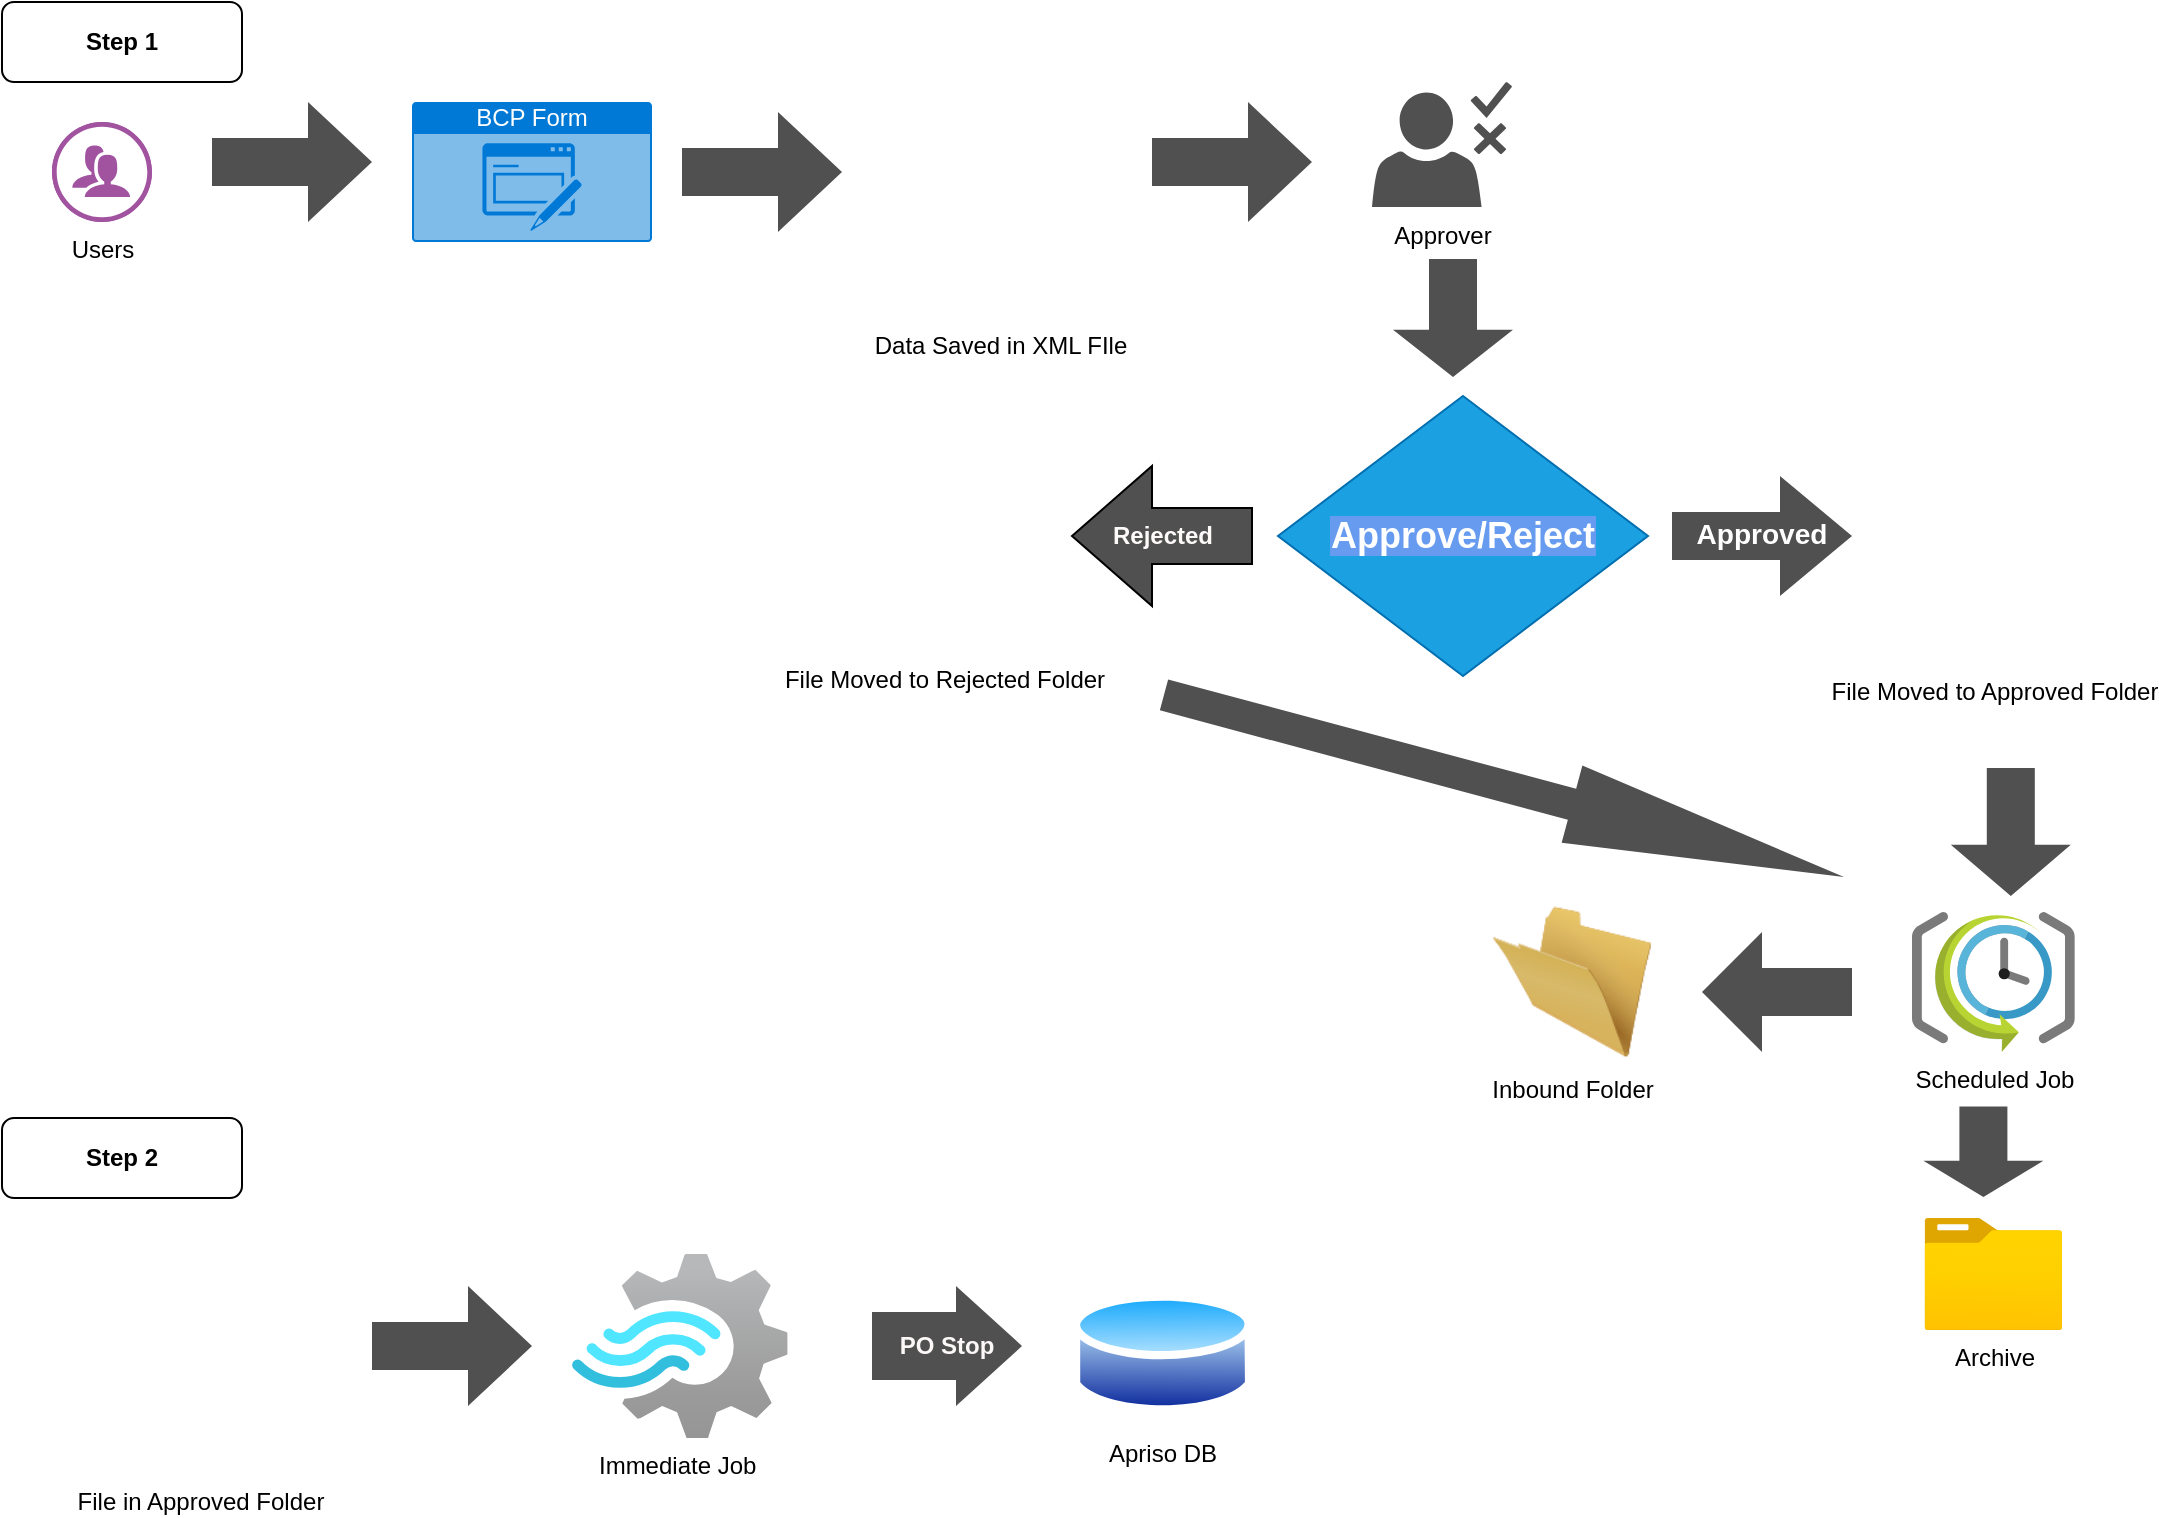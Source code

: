 <mxfile version="26.0.10" pages="2">
  <diagram name="Page-1" id="nBhH25VhKMmMvL3l0HT1">
    <mxGraphModel dx="1426" dy="781" grid="1" gridSize="10" guides="1" tooltips="1" connect="1" arrows="1" fold="1" page="1" pageScale="1" pageWidth="1169" pageHeight="827" math="0" shadow="0">
      <root>
        <mxCell id="0" />
        <mxCell id="1" parent="0" />
        <mxCell id="TdxjPuL3g79mjsh6RT93-1" value="Users" style="verticalLabelPosition=bottom;sketch=0;html=1;fillColor=#A153A0;strokeColor=#ffffff;verticalAlign=top;align=center;points=[[0,0.5,0],[0.125,0.25,0],[0.25,0,0],[0.5,0,0],[0.75,0,0],[0.875,0.25,0],[1,0.5,0],[0.875,0.75,0],[0.75,1,0],[0.5,1,0],[0.125,0.75,0]];pointerEvents=1;shape=mxgraph.cisco_safe.compositeIcon;bgIcon=ellipse;resIcon=mxgraph.cisco_safe.design.users;" vertex="1" parent="1">
          <mxGeometry x="60" y="102" width="50" height="50" as="geometry" />
        </mxCell>
        <mxCell id="TdxjPuL3g79mjsh6RT93-2" value="BCP Form" style="html=1;whiteSpace=wrap;strokeColor=none;fillColor=#0079D6;labelPosition=center;verticalLabelPosition=middle;verticalAlign=top;align=center;fontSize=12;outlineConnect=0;spacingTop=-6;fontColor=#FFFFFF;sketch=0;shape=mxgraph.sitemap.form;" vertex="1" parent="1">
          <mxGeometry x="240" y="92" width="120" height="70" as="geometry" />
        </mxCell>
        <mxCell id="TdxjPuL3g79mjsh6RT93-4" value="Approver" style="sketch=0;pointerEvents=1;shadow=0;dashed=0;html=1;strokeColor=none;fillColor=#505050;labelPosition=center;verticalLabelPosition=bottom;verticalAlign=top;outlineConnect=0;align=center;shape=mxgraph.office.users.approver;" vertex="1" parent="1">
          <mxGeometry x="720" y="82" width="70" height="62.5" as="geometry" />
        </mxCell>
        <mxCell id="TdxjPuL3g79mjsh6RT93-9" value="" style="shape=singleArrow;whiteSpace=wrap;html=1;arrowWidth=0.4;arrowSize=0.4;verticalAlign=top;fillColor=#505050;strokeColor=none;sketch=0;pointerEvents=1;shadow=0;dashed=0;" vertex="1" parent="1">
          <mxGeometry x="375" y="97" width="80" height="60" as="geometry" />
        </mxCell>
        <mxCell id="TdxjPuL3g79mjsh6RT93-10" value="" style="shape=singleArrow;whiteSpace=wrap;html=1;arrowWidth=0.4;arrowSize=0.4;verticalAlign=top;fillColor=#505050;strokeColor=none;sketch=0;pointerEvents=1;shadow=0;dashed=0;" vertex="1" parent="1">
          <mxGeometry x="140" y="92" width="80" height="60" as="geometry" />
        </mxCell>
        <mxCell id="TdxjPuL3g79mjsh6RT93-13" value="&lt;h3&gt;&lt;font style=&quot;color: rgb(255, 255, 255);&quot;&gt;Approved&lt;/font&gt;&lt;/h3&gt;" style="shape=singleArrow;whiteSpace=wrap;html=1;arrowWidth=0.4;arrowSize=0.4;verticalAlign=top;fillColor=#505050;strokeColor=none;sketch=0;pointerEvents=1;shadow=0;dashed=0;" vertex="1" parent="1">
          <mxGeometry x="870" y="279" width="90" height="60" as="geometry" />
        </mxCell>
        <mxCell id="TdxjPuL3g79mjsh6RT93-14" value="Scheduled Job" style="image;sketch=0;aspect=fixed;html=1;points=[];align=center;fontSize=12;image=img/lib/mscae/SchedulerJobCollection.svg;" vertex="1" parent="1">
          <mxGeometry x="990" y="497" width="81.4" height="70" as="geometry" />
        </mxCell>
        <mxCell id="TdxjPuL3g79mjsh6RT93-17" value="" style="shape=singleArrow;whiteSpace=wrap;html=1;arrowWidth=0.4;arrowSize=0.4;verticalAlign=top;fillColor=#505050;strokeColor=none;sketch=0;pointerEvents=1;shadow=0;dashed=0;rotation=90;" vertex="1" parent="1">
          <mxGeometry x="1007.4" y="427" width="64" height="60" as="geometry" />
        </mxCell>
        <mxCell id="p6sxfPXKa_m8IWls4KXt-1" value="Data Saved in XML FIle" style="shape=image;html=1;verticalAlign=top;verticalLabelPosition=bottom;labelBackgroundColor=#ffffff;imageAspect=0;aspect=fixed;image=https://cdn1.iconfinder.com/data/icons/bootstrap-vol-3/16/filetype-xml-128.png" vertex="1" parent="1">
          <mxGeometry x="470" y="72" width="128" height="128" as="geometry" />
        </mxCell>
        <mxCell id="p6sxfPXKa_m8IWls4KXt-2" value="" style="shape=singleArrow;whiteSpace=wrap;html=1;arrowWidth=0.4;arrowSize=0.4;verticalAlign=top;fillColor=#505050;strokeColor=none;sketch=0;pointerEvents=1;shadow=0;dashed=0;" vertex="1" parent="1">
          <mxGeometry x="610" y="92" width="80" height="60" as="geometry" />
        </mxCell>
        <mxCell id="p6sxfPXKa_m8IWls4KXt-4" value="File Moved to Approved Folder" style="shape=image;html=1;verticalAlign=top;verticalLabelPosition=bottom;labelBackgroundColor=#ffffff;imageAspect=0;aspect=fixed;image=https://cdn1.iconfinder.com/data/icons/bootstrap-vol-3/16/filetype-xml-128.png" vertex="1" parent="1">
          <mxGeometry x="966.7" y="245" width="128" height="128" as="geometry" />
        </mxCell>
        <mxCell id="p6sxfPXKa_m8IWls4KXt-5" value="&lt;h2&gt;&lt;b style=&quot;background-color: light-dark(rgb(102, 155, 240), rgb(255, 255, 255));&quot;&gt;Approve/Reject&lt;/b&gt;&lt;/h2&gt;" style="rhombus;whiteSpace=wrap;html=1;fillColor=#1ba1e2;fontColor=#ffffff;strokeColor=#006EAF;" vertex="1" parent="1">
          <mxGeometry x="673" y="239" width="185" height="140" as="geometry" />
        </mxCell>
        <mxCell id="p6sxfPXKa_m8IWls4KXt-11" value="File Moved to Rejected Folder" style="shape=image;html=1;verticalAlign=top;verticalLabelPosition=bottom;labelBackgroundColor=#ffffff;imageAspect=0;aspect=fixed;image=https://cdn1.iconfinder.com/data/icons/bootstrap-vol-3/16/filetype-xml-128.png" vertex="1" parent="1">
          <mxGeometry x="442" y="239" width="128" height="128" as="geometry" />
        </mxCell>
        <mxCell id="p6sxfPXKa_m8IWls4KXt-13" value="" style="shape=singleArrow;whiteSpace=wrap;html=1;arrowWidth=0.4;arrowSize=0.4;verticalAlign=top;fillColor=#505050;strokeColor=none;sketch=0;pointerEvents=1;shadow=0;dashed=0;rotation=-180;" vertex="1" parent="1">
          <mxGeometry x="885" y="507" width="75" height="60" as="geometry" />
        </mxCell>
        <mxCell id="p6sxfPXKa_m8IWls4KXt-14" value="&lt;font style=&quot;color: light-dark(rgb(255, 250, 250), rgb(237, 237, 237));&quot;&gt;Rejected&lt;/font&gt;" style="html=1;shadow=0;dashed=0;align=center;verticalAlign=middle;shape=mxgraph.arrows2.arrow;dy=0.6;dx=40;flipH=1;notch=0;fillColor=#505050;fontStyle=1" vertex="1" parent="1">
          <mxGeometry x="570" y="274" width="90" height="70" as="geometry" />
        </mxCell>
        <mxCell id="p6sxfPXKa_m8IWls4KXt-16" value="" style="shape=singleArrow;whiteSpace=wrap;html=1;arrowWidth=0.4;arrowSize=0.4;verticalAlign=top;fillColor=#505050;strokeColor=none;sketch=0;pointerEvents=1;shadow=0;dashed=0;rotation=90;" vertex="1" parent="1">
          <mxGeometry x="1003.1" y="586.9" width="45.2" height="60" as="geometry" />
        </mxCell>
        <mxCell id="p6sxfPXKa_m8IWls4KXt-24" value="" style="shape=singleArrow;whiteSpace=wrap;html=1;arrowWidth=0.4;arrowSize=0.4;verticalAlign=top;fillColor=#505050;strokeColor=none;sketch=0;pointerEvents=1;shadow=0;dashed=0;" vertex="1" parent="1">
          <mxGeometry x="220" y="684" width="80" height="60" as="geometry" />
        </mxCell>
        <mxCell id="p6sxfPXKa_m8IWls4KXt-25" value="Apriso DB" style="image;aspect=fixed;perimeter=ellipsePerimeter;html=1;align=center;shadow=0;dashed=0;spacingTop=3;image=img/lib/active_directory/database.svg;" vertex="1" parent="1">
          <mxGeometry x="570" y="684" width="90.54" height="67" as="geometry" />
        </mxCell>
        <mxCell id="p6sxfPXKa_m8IWls4KXt-26" value="&lt;b&gt;&lt;font style=&quot;color: light-dark(rgb(252, 248, 248), rgb(237, 237, 237));&quot;&gt;PO Stop&lt;/font&gt;&lt;/b&gt;" style="shape=singleArrow;whiteSpace=wrap;html=1;arrowWidth=0.567;arrowSize=0.44;verticalAlign=middle;fillColor=#505050;strokeColor=none;sketch=0;pointerEvents=1;shadow=0;dashed=0;rotation=0;" vertex="1" parent="1">
          <mxGeometry x="470" y="684" width="75" height="60" as="geometry" />
        </mxCell>
        <mxCell id="p6sxfPXKa_m8IWls4KXt-27" value="&lt;b&gt;Step 2&lt;/b&gt;" style="rounded=1;whiteSpace=wrap;html=1;" vertex="1" parent="1">
          <mxGeometry x="35" y="600" width="120" height="40" as="geometry" />
        </mxCell>
        <mxCell id="p6sxfPXKa_m8IWls4KXt-28" value="File in Approved Folder" style="shape=image;html=1;verticalAlign=top;verticalLabelPosition=bottom;labelBackgroundColor=#ffffff;imageAspect=0;aspect=fixed;image=https://cdn1.iconfinder.com/data/icons/bootstrap-vol-3/16/filetype-xml-128.png" vertex="1" parent="1">
          <mxGeometry x="70" y="650" width="128" height="128" as="geometry" />
        </mxCell>
        <mxCell id="p6sxfPXKa_m8IWls4KXt-29" value="Immediate Job&amp;nbsp;" style="image;aspect=fixed;html=1;points=[];align=center;fontSize=12;image=img/lib/azure2/iot/Stream_Analytics_Jobs.svg;" vertex="1" parent="1">
          <mxGeometry x="320" y="668" width="107.86" height="92" as="geometry" />
        </mxCell>
        <mxCell id="p6sxfPXKa_m8IWls4KXt-30" value="&lt;b&gt;Step 1&lt;/b&gt;" style="rounded=1;whiteSpace=wrap;html=1;" vertex="1" parent="1">
          <mxGeometry x="35" y="42" width="120" height="40" as="geometry" />
        </mxCell>
        <mxCell id="p6sxfPXKa_m8IWls4KXt-31" value="Inbound Folder" style="image;html=1;image=img/lib/clip_art/general/Empty_Folder_128x128.png" vertex="1" parent="1">
          <mxGeometry x="780" y="492" width="80" height="80" as="geometry" />
        </mxCell>
        <mxCell id="p6sxfPXKa_m8IWls4KXt-32" value="Archive" style="image;aspect=fixed;html=1;points=[];align=center;fontSize=12;image=img/lib/azure2/general/Folder_Blank.svg;" vertex="1" parent="1">
          <mxGeometry x="996.2" y="650" width="69" height="56.0" as="geometry" />
        </mxCell>
        <mxCell id="p6sxfPXKa_m8IWls4KXt-33" value="" style="shape=singleArrow;whiteSpace=wrap;html=1;arrowWidth=0.4;arrowSize=0.4;verticalAlign=top;fillColor=#505050;strokeColor=none;sketch=0;pointerEvents=1;shadow=0;dashed=0;rotation=90;" vertex="1" parent="1">
          <mxGeometry x="731" y="170" width="59" height="60" as="geometry" />
        </mxCell>
        <mxCell id="p6sxfPXKa_m8IWls4KXt-35" value="" style="shape=singleArrow;whiteSpace=wrap;html=1;arrowWidth=0.4;arrowSize=0.4;verticalAlign=top;fillColor=#505050;strokeColor=none;sketch=0;pointerEvents=1;shadow=0;dashed=0;rotation=15;" vertex="1" parent="1">
          <mxGeometry x="610" y="414" width="352" height="40" as="geometry" />
        </mxCell>
      </root>
    </mxGraphModel>
  </diagram>
  <diagram id="7qwtJV8fNxw4Bqfkz8SE" name="Page-2">
    <mxGraphModel dx="1426" dy="781" grid="1" gridSize="10" guides="1" tooltips="1" connect="1" arrows="1" fold="1" page="1" pageScale="1" pageWidth="1169" pageHeight="827" math="0" shadow="0">
      <root>
        <mxCell id="0" />
        <mxCell id="1" parent="0" />
      </root>
    </mxGraphModel>
  </diagram>
</mxfile>
